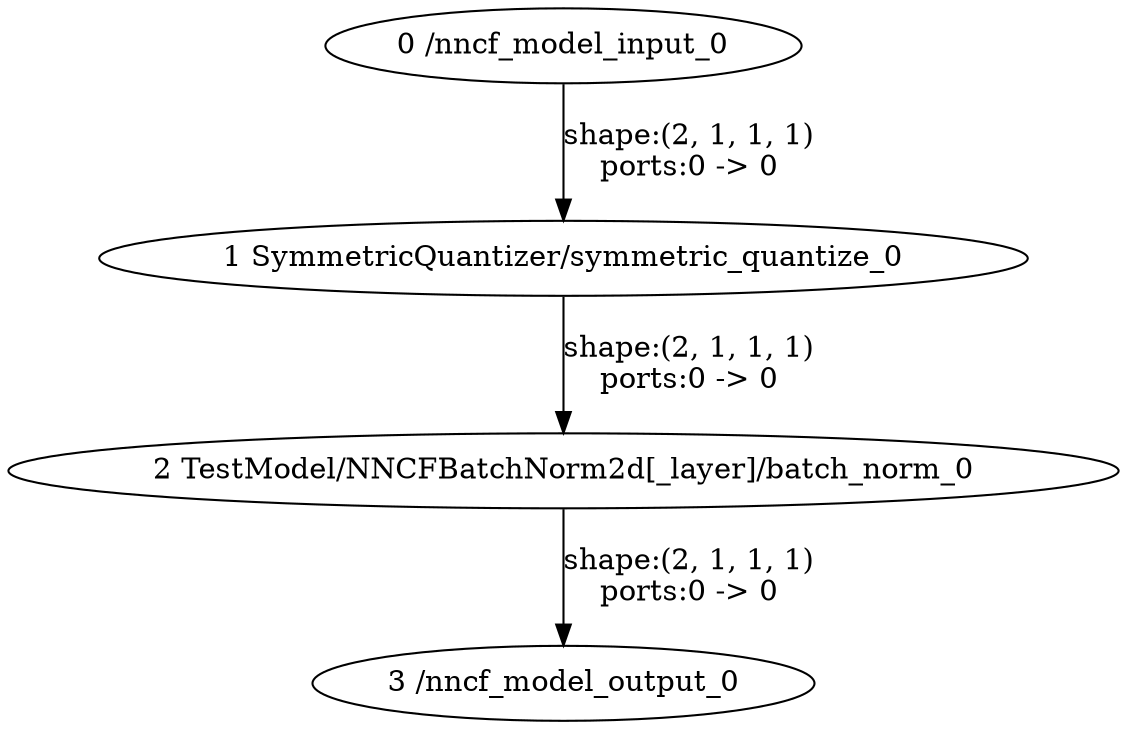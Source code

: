 strict digraph  {
"0 /nncf_model_input_0" [id=0, type=nncf_model_input];
"1 SymmetricQuantizer/symmetric_quantize_0" [id=1, type=symmetric_quantize];
"2 TestModel/NNCFBatchNorm2d[_layer]/batch_norm_0" [id=2, type=batch_norm];
"3 /nncf_model_output_0" [id=3, type=nncf_model_output];
"0 /nncf_model_input_0" -> "1 SymmetricQuantizer/symmetric_quantize_0"  [label="shape:(2, 1, 1, 1)\nports:0 -> 0", style=solid];
"1 SymmetricQuantizer/symmetric_quantize_0" -> "2 TestModel/NNCFBatchNorm2d[_layer]/batch_norm_0"  [label="shape:(2, 1, 1, 1)\nports:0 -> 0", style=solid];
"2 TestModel/NNCFBatchNorm2d[_layer]/batch_norm_0" -> "3 /nncf_model_output_0"  [label="shape:(2, 1, 1, 1)\nports:0 -> 0", style=solid];
}
